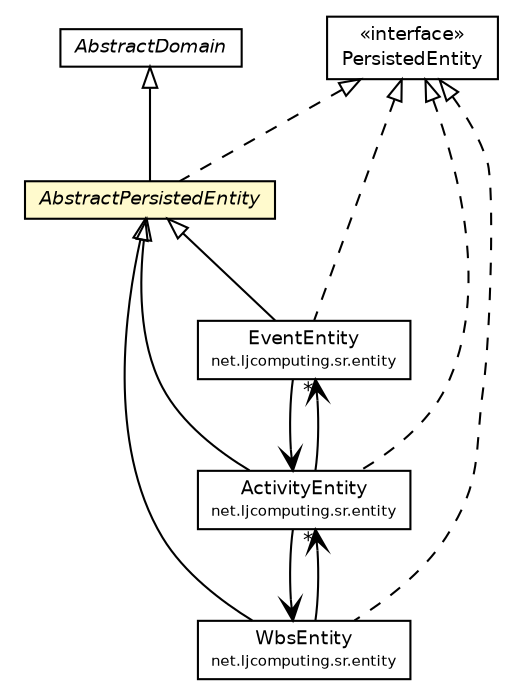 #!/usr/local/bin/dot
#
# Class diagram 
# Generated by UMLGraph version R5_6 (http://www.umlgraph.org/)
#

digraph G {
	edge [fontname="Helvetica",fontsize=10,labelfontname="Helvetica",labelfontsize=10];
	node [fontname="Helvetica",fontsize=10,shape=plaintext];
	nodesep=0.25;
	ranksep=0.5;
	// net.ljcomputing.core.entity.AbstractPersistedEntity
	c970 [label=<<table title="net.ljcomputing.core.entity.AbstractPersistedEntity" border="0" cellborder="1" cellspacing="0" cellpadding="2" port="p" bgcolor="lemonChiffon" href="./AbstractPersistedEntity.html">
		<tr><td><table border="0" cellspacing="0" cellpadding="1">
<tr><td align="center" balign="center"><font face="Helvetica-Oblique"> AbstractPersistedEntity </font></td></tr>
		</table></td></tr>
		</table>>, URL="./AbstractPersistedEntity.html", fontname="Helvetica", fontcolor="black", fontsize=9.0];
	// net.ljcomputing.core.entity.AbstractDomain
	c972 [label=<<table title="net.ljcomputing.core.entity.AbstractDomain" border="0" cellborder="1" cellspacing="0" cellpadding="2" port="p" href="./AbstractDomain.html">
		<tr><td><table border="0" cellspacing="0" cellpadding="1">
<tr><td align="center" balign="center"><font face="Helvetica-Oblique"> AbstractDomain </font></td></tr>
		</table></td></tr>
		</table>>, URL="./AbstractDomain.html", fontname="Helvetica", fontcolor="black", fontsize=9.0];
	// net.ljcomputing.core.entity.PersistedEntity
	c973 [label=<<table title="net.ljcomputing.core.entity.PersistedEntity" border="0" cellborder="1" cellspacing="0" cellpadding="2" port="p" href="./PersistedEntity.html">
		<tr><td><table border="0" cellspacing="0" cellpadding="1">
<tr><td align="center" balign="center"> &#171;interface&#187; </td></tr>
<tr><td align="center" balign="center"> PersistedEntity </td></tr>
		</table></td></tr>
		</table>>, URL="./PersistedEntity.html", fontname="Helvetica", fontcolor="black", fontsize=9.0];
	// net.ljcomputing.sr.entity.EventEntity
	c990 [label=<<table title="net.ljcomputing.sr.entity.EventEntity" border="0" cellborder="1" cellspacing="0" cellpadding="2" port="p" href="../../sr/entity/EventEntity.html">
		<tr><td><table border="0" cellspacing="0" cellpadding="1">
<tr><td align="center" balign="center"> EventEntity </td></tr>
<tr><td align="center" balign="center"><font point-size="7.0"> net.ljcomputing.sr.entity </font></td></tr>
		</table></td></tr>
		</table>>, URL="../../sr/entity/EventEntity.html", fontname="Helvetica", fontcolor="black", fontsize=9.0];
	// net.ljcomputing.sr.entity.ActivityEntity
	c991 [label=<<table title="net.ljcomputing.sr.entity.ActivityEntity" border="0" cellborder="1" cellspacing="0" cellpadding="2" port="p" href="../../sr/entity/ActivityEntity.html">
		<tr><td><table border="0" cellspacing="0" cellpadding="1">
<tr><td align="center" balign="center"> ActivityEntity </td></tr>
<tr><td align="center" balign="center"><font point-size="7.0"> net.ljcomputing.sr.entity </font></td></tr>
		</table></td></tr>
		</table>>, URL="../../sr/entity/ActivityEntity.html", fontname="Helvetica", fontcolor="black", fontsize=9.0];
	// net.ljcomputing.sr.entity.WbsEntity
	c992 [label=<<table title="net.ljcomputing.sr.entity.WbsEntity" border="0" cellborder="1" cellspacing="0" cellpadding="2" port="p" href="../../sr/entity/WbsEntity.html">
		<tr><td><table border="0" cellspacing="0" cellpadding="1">
<tr><td align="center" balign="center"> WbsEntity </td></tr>
<tr><td align="center" balign="center"><font point-size="7.0"> net.ljcomputing.sr.entity </font></td></tr>
		</table></td></tr>
		</table>>, URL="../../sr/entity/WbsEntity.html", fontname="Helvetica", fontcolor="black", fontsize=9.0];
	//net.ljcomputing.core.entity.AbstractPersistedEntity extends net.ljcomputing.core.entity.AbstractDomain
	c972:p -> c970:p [dir=back,arrowtail=empty];
	//net.ljcomputing.core.entity.AbstractPersistedEntity implements net.ljcomputing.core.entity.PersistedEntity
	c973:p -> c970:p [dir=back,arrowtail=empty,style=dashed];
	//net.ljcomputing.sr.entity.EventEntity extends net.ljcomputing.core.entity.AbstractPersistedEntity
	c970:p -> c990:p [dir=back,arrowtail=empty];
	//net.ljcomputing.sr.entity.EventEntity implements net.ljcomputing.core.entity.PersistedEntity
	c973:p -> c990:p [dir=back,arrowtail=empty,style=dashed];
	//net.ljcomputing.sr.entity.ActivityEntity extends net.ljcomputing.core.entity.AbstractPersistedEntity
	c970:p -> c991:p [dir=back,arrowtail=empty];
	//net.ljcomputing.sr.entity.ActivityEntity implements net.ljcomputing.core.entity.PersistedEntity
	c973:p -> c991:p [dir=back,arrowtail=empty,style=dashed];
	//net.ljcomputing.sr.entity.WbsEntity extends net.ljcomputing.core.entity.AbstractPersistedEntity
	c970:p -> c992:p [dir=back,arrowtail=empty];
	//net.ljcomputing.sr.entity.WbsEntity implements net.ljcomputing.core.entity.PersistedEntity
	c973:p -> c992:p [dir=back,arrowtail=empty,style=dashed];
	// net.ljcomputing.sr.entity.EventEntity NAVASSOC net.ljcomputing.sr.entity.ActivityEntity
	c990:p -> c991:p [taillabel="", label="", headlabel="", fontname="Helvetica", fontcolor="black", fontsize=10.0, color="black", arrowhead=open];
	// net.ljcomputing.sr.entity.ActivityEntity NAVASSOC net.ljcomputing.sr.entity.WbsEntity
	c991:p -> c992:p [taillabel="", label="", headlabel="", fontname="Helvetica", fontcolor="black", fontsize=10.0, color="black", arrowhead=open];
	// net.ljcomputing.sr.entity.ActivityEntity NAVASSOC net.ljcomputing.sr.entity.EventEntity
	c991:p -> c990:p [taillabel="", label="", headlabel="*", fontname="Helvetica", fontcolor="black", fontsize=10.0, color="black", arrowhead=open];
	// net.ljcomputing.sr.entity.WbsEntity NAVASSOC net.ljcomputing.sr.entity.ActivityEntity
	c992:p -> c991:p [taillabel="", label="", headlabel="*", fontname="Helvetica", fontcolor="black", fontsize=10.0, color="black", arrowhead=open];
}

